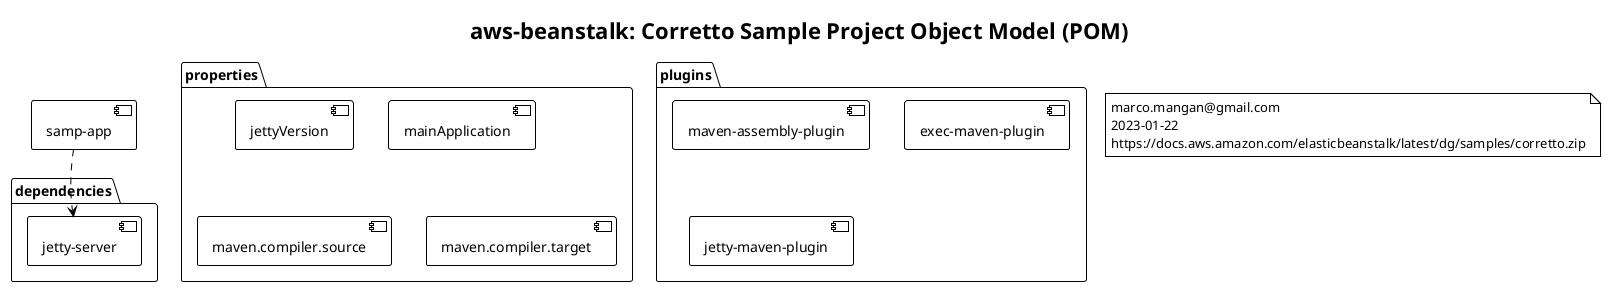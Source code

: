 @startuml

!theme plain

title aws-beanstalk: Corretto Sample Project Object Model (POM)


component [samp-app] as A


package dependencies {
component [jetty-server] as B
}

package properties {
[jettyVersion]
[mainApplication]
[maven.compiler.source]
[maven.compiler.target]
}

package plugins {
component [maven-assembly-plugin] as D
[exec-maven-plugin]
[jetty-maven-plugin]
}

A .> B

A -Down[Hidden]-> B

note as N1
 marco.mangan@gmail.com
 2023-01-22
 https://docs.aws.amazon.com/elasticbeanstalk/latest/dg/samples/corretto.zip
end note

 

@enduml
